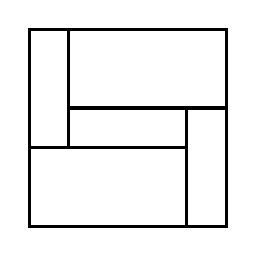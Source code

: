 \begin{tikzpicture}[very thick, scale=.5]
    \draw (0,2) rectangle (1,5);
    \draw (1,3) rectangle (5,5);
    \draw (1,2) rectangle (4,3);
    \draw (0,0) rectangle (4,2);
    \draw (4,0) rectangle (5,3);
\end{tikzpicture}
